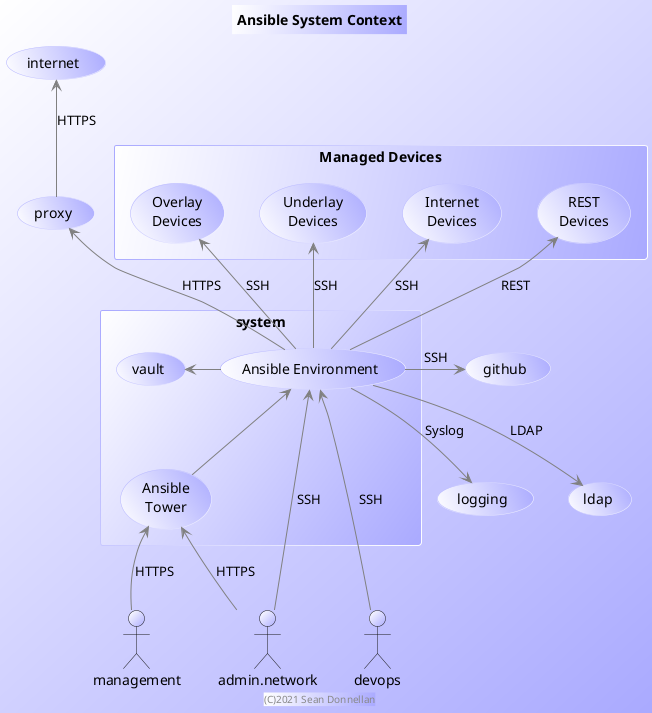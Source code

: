 @startuml
title Ansible System Context
footer (C)2021 Sean Donnellan

skinparam backgroundcolor #fff/aaf
skinparam UsecaseBorderColor #aaf/fff
skinparam UsecaseBackgroundColor #fff\aaf
skinparam RectangleBorderColor #aaf/fff
skinparam RectangleBackgroundColor #fff/aaf
skinparam ArrowColor #grey
skinparam ActorBackgroundColor #fff/aaf

usecase proxy
usecase internet
actor management
actor admin.network
actor devops
usecase logging
usecase github
usecase ldap

rectangle system {
    usecase "Ansible Environment" as Ansible
    usecase "Ansible\nTower" as Ansible.Tower
    usecase vault
    vault <- Ansible
    Ansible <-- Ansible.Tower
}
rectangle "Managed Devices" as managed {
    usecase "Overlay\nDevices" as devices.overlay
    usecase "Underlay\nDevices" as devices.underlay
    usecase "Internet\nDevices" as devices.internet
    usecase "REST\nDevices" as devices.REST
}

internet <-- proxy : HTTPS
proxy <-- Ansible : HTTPS
devices.overlay <-- Ansible : SSH
devices.underlay <-- Ansible : SSH
devices.internet <-- Ansible : SSH
devices.REST <-- Ansible : REST
Ansible -> github : SSH
Ansible --> ldap : LDAP
Ansible <--- devops : SSH
Ansible.Tower <-- management : HTTPS
Ansible --> logging : Syslog
Ansible <-- admin.network : SSH
Ansible.Tower <-- admin.network : HTTPS

@enduml